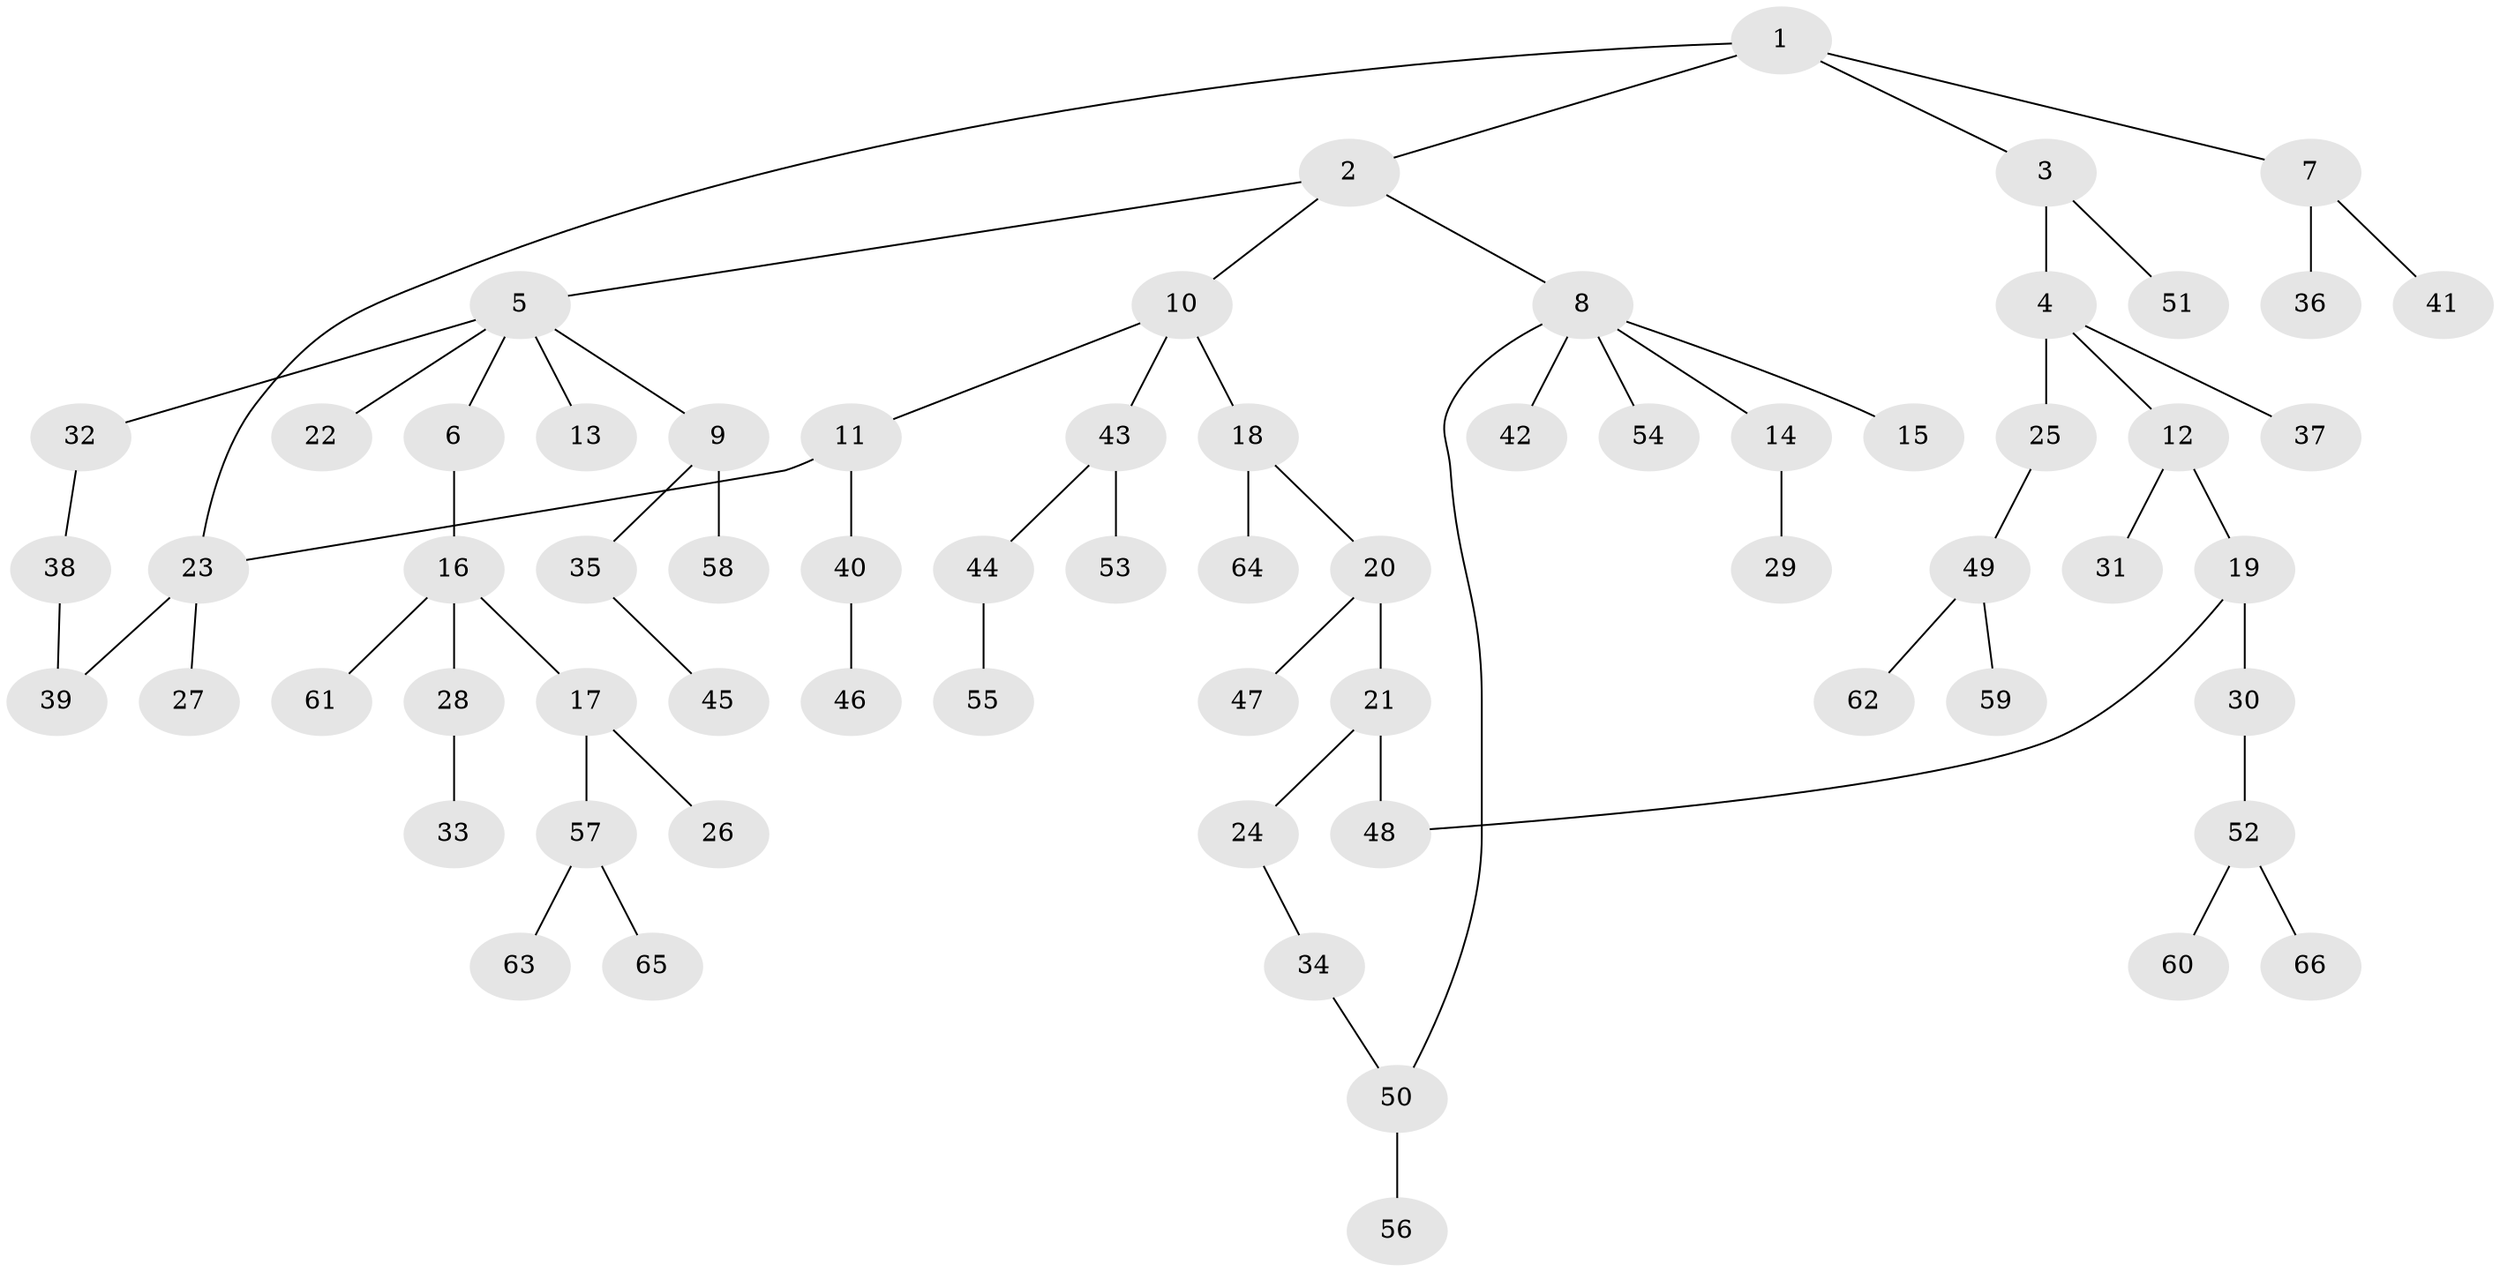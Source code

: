// coarse degree distribution, {4: 0.045454545454545456, 6: 0.06818181818181818, 2: 0.20454545454545456, 5: 0.045454545454545456, 3: 0.13636363636363635, 1: 0.5}
// Generated by graph-tools (version 1.1) at 2025/51/02/27/25 19:51:39]
// undirected, 66 vertices, 69 edges
graph export_dot {
graph [start="1"]
  node [color=gray90,style=filled];
  1;
  2;
  3;
  4;
  5;
  6;
  7;
  8;
  9;
  10;
  11;
  12;
  13;
  14;
  15;
  16;
  17;
  18;
  19;
  20;
  21;
  22;
  23;
  24;
  25;
  26;
  27;
  28;
  29;
  30;
  31;
  32;
  33;
  34;
  35;
  36;
  37;
  38;
  39;
  40;
  41;
  42;
  43;
  44;
  45;
  46;
  47;
  48;
  49;
  50;
  51;
  52;
  53;
  54;
  55;
  56;
  57;
  58;
  59;
  60;
  61;
  62;
  63;
  64;
  65;
  66;
  1 -- 2;
  1 -- 3;
  1 -- 7;
  1 -- 23;
  2 -- 5;
  2 -- 8;
  2 -- 10;
  3 -- 4;
  3 -- 51;
  4 -- 12;
  4 -- 25;
  4 -- 37;
  5 -- 6;
  5 -- 9;
  5 -- 13;
  5 -- 22;
  5 -- 32;
  6 -- 16;
  7 -- 36;
  7 -- 41;
  8 -- 14;
  8 -- 15;
  8 -- 42;
  8 -- 50;
  8 -- 54;
  9 -- 35;
  9 -- 58;
  10 -- 11;
  10 -- 18;
  10 -- 43;
  11 -- 40;
  11 -- 23;
  12 -- 19;
  12 -- 31;
  14 -- 29;
  16 -- 17;
  16 -- 28;
  16 -- 61;
  17 -- 26;
  17 -- 57;
  18 -- 20;
  18 -- 64;
  19 -- 30;
  19 -- 48;
  20 -- 21;
  20 -- 47;
  21 -- 24;
  21 -- 48;
  23 -- 27;
  23 -- 39;
  24 -- 34;
  25 -- 49;
  28 -- 33;
  30 -- 52;
  32 -- 38;
  34 -- 50;
  35 -- 45;
  38 -- 39;
  40 -- 46;
  43 -- 44;
  43 -- 53;
  44 -- 55;
  49 -- 59;
  49 -- 62;
  50 -- 56;
  52 -- 60;
  52 -- 66;
  57 -- 63;
  57 -- 65;
}
